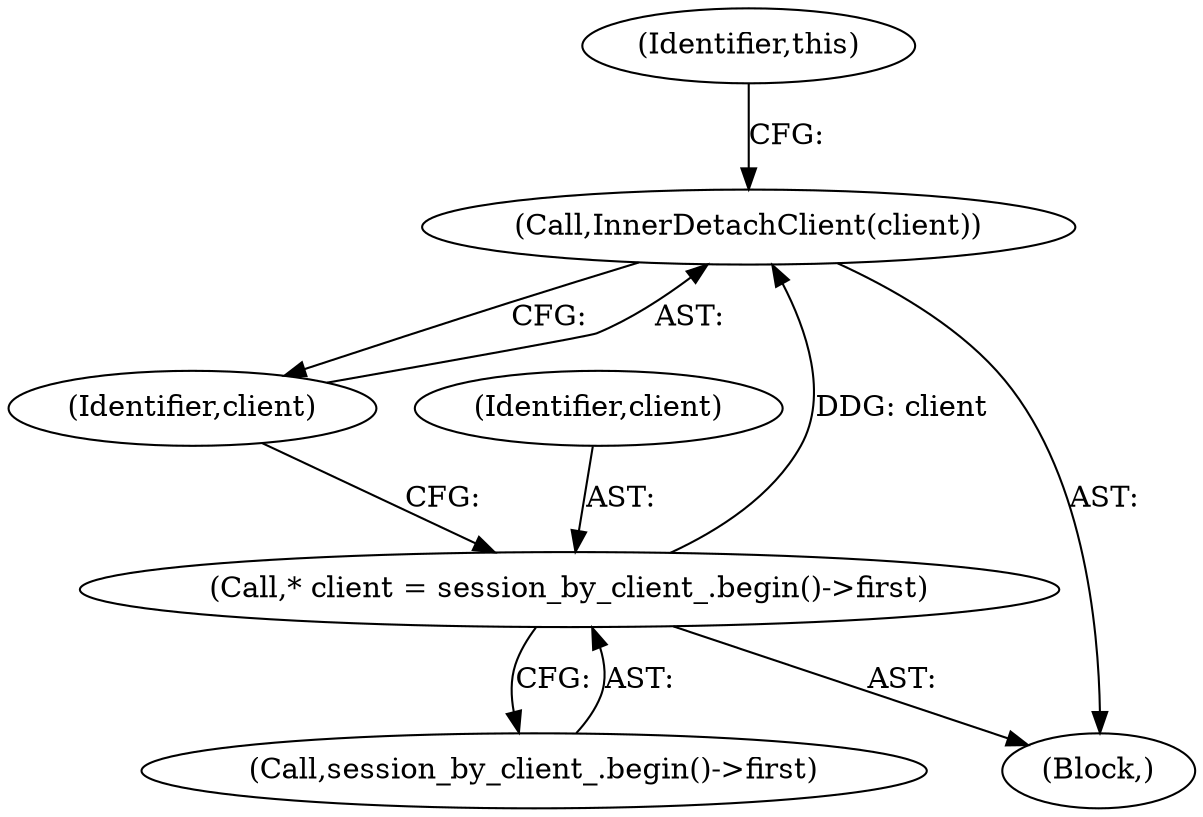 digraph "1_Chrome_2aec794f26098c7a361c27d7c8f57119631cca8a_8@pointer" {
"1000113" [label="(Call,InnerDetachClient(client))"];
"1000108" [label="(Call,* client = session_by_client_.begin()->first)"];
"1000109" [label="(Identifier,client)"];
"1000114" [label="(Identifier,client)"];
"1000106" [label="(Block,)"];
"1000108" [label="(Call,* client = session_by_client_.begin()->first)"];
"1000113" [label="(Call,InnerDetachClient(client))"];
"1000110" [label="(Call,session_by_client_.begin()->first)"];
"1000116" [label="(Identifier,this)"];
"1000113" -> "1000106"  [label="AST: "];
"1000113" -> "1000114"  [label="CFG: "];
"1000114" -> "1000113"  [label="AST: "];
"1000116" -> "1000113"  [label="CFG: "];
"1000108" -> "1000113"  [label="DDG: client"];
"1000108" -> "1000106"  [label="AST: "];
"1000108" -> "1000110"  [label="CFG: "];
"1000109" -> "1000108"  [label="AST: "];
"1000110" -> "1000108"  [label="AST: "];
"1000114" -> "1000108"  [label="CFG: "];
}
